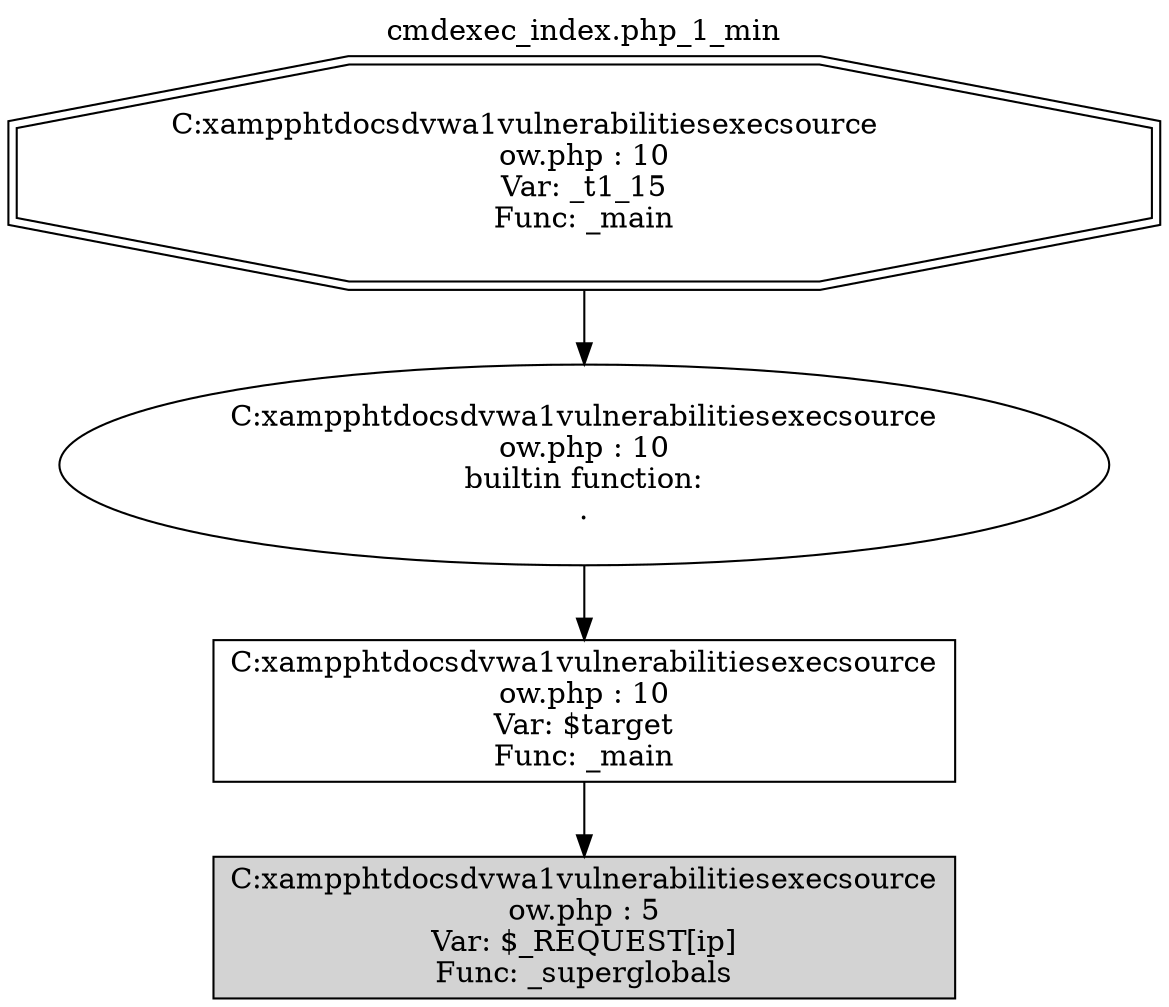 digraph cfg {
  label="cmdexec_index.php_1_min";
  labelloc=t;
  n1 [shape=doubleoctagon, label="C:\xampp\htdocs\dvwa1\vulnerabilities\exec\source\low.php : 10\nVar: _t1_15\nFunc: _main\n"];
  n2 [shape=ellipse, label="C:\xampp\htdocs\dvwa1\vulnerabilities\exec\source\low.php : 10\nbuiltin function:\n.\n"];
  n3 [shape=box, label="C:\xampp\htdocs\dvwa1\vulnerabilities\exec\source\low.php : 10\nVar: $target\nFunc: _main\n"];
  n4 [shape=box, label="C:\xampp\htdocs\dvwa1\vulnerabilities\exec\source\low.php : 5\nVar: $_REQUEST[ip]\nFunc: _superglobals\n",style=filled];
  n1 -> n2;
  n2 -> n3;
  n3 -> n4;
}
